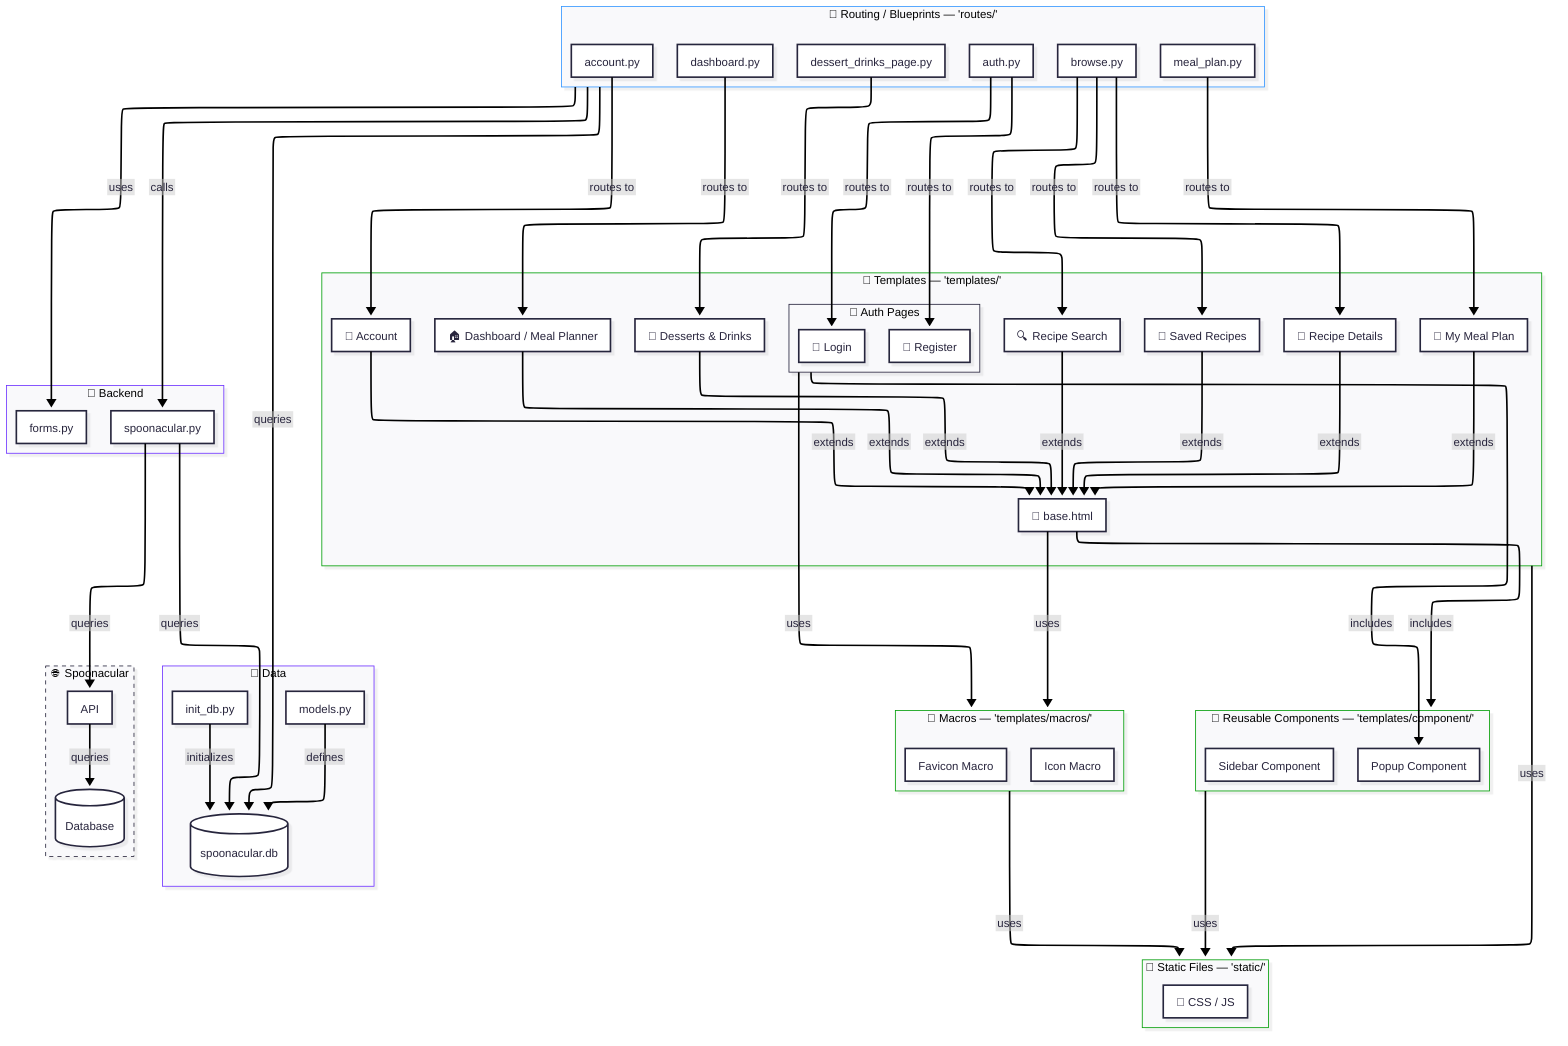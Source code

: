 ---
config:
  layout: elk
  theme: redux
  look: neo
  htmlLabels: false
  flowchart:
    htmlLabels: false
---

graph TD

%% ───────────────────────────────────────────────
%% STATIC FILES
%% ───────────────────────────────────────────────
subgraph Static["🧩 Static Files — 'static/'"]
    S1[📄 CSS / JS]
end

%% ───────────────────────────────────────────────
%% COMPONENTS & MACROS
%% ───────────────────────────────────────────────
subgraph Components["🧱 Reusable Components — 'templates/component/'"]
    C1[Sidebar Component]
    C2[Popup Component]
end

subgraph Macros["🔧 Macros — 'templates/macros/'"]
    M1[Favicon Macro]
    M2[Icon Macro]
end

%% ───────────────────────────────────────────────
%% TEMPLATES
%% ───────────────────────────────────────────────
subgraph Templates["📃 Templates — 'templates/'"]
    T1[📄 base.html]
    
    P2[🏠 Dashboard / Meal Planner]
    P3[🍰 Desserts & Drinks]
    P4[🔍 Recipe Search]
    P5[📌 Saved Recipes]
    P6[📖 Recipe Details]
    P7[📅 My Meal Plan]
    P8[👤 Account]
    
    subgraph AuthPages["🔐 Auth Pages"]
        P9[🔑 Login]
        P10[📝 Register]
    end
end

%% ───────────────────────────────────────────────
%% ROUTES
%% ───────────────────────────────────────────────
subgraph Routing["🧭 Routing / Blueprints — 'routes/'"]
    R2[dashboard.py]
    R6[meal_plan.py]
    R3[dessert_drinks_page.py]
    R4[browse.py]
    R7[auth.py]
    R8[account.py]
end

%% ───────────────────────────────────────────────
%% BACKEND
%% ───────────────────────────────────────────────
subgraph Backend["🔗 Backend"]
    B1[spoonacular.py]
    B2[forms.py]
end

%% ───────────────────────────────────────────────
%% DATA LAYER
%% ───────────────────────────────────────────────
subgraph Data["💾 Data"]
    D1[models.py]
    D2[init_db.py]
    D3[(spoonacular.db)]
end

%% ───────────────────────────────────────────────
%% Sponacular API
%% ───────────────────────────────────────────────
subgraph Spoonacular["🌐 Spoonacular"]
    A1[API]
    A2[(Database)]
end

%% ───────────────────────────────────────────────
%% RELATIONS
%% ───────────────────────────────────────────────

%% Routing to Pages
R2 -->|routes to| P2
R3 -->|routes to| P3
R4 -->|routes to| P4 & P5 & P6
R6 -->|routes to| P7
R7 -->|routes to| P9 & P10
R8 -->|routes to| P8

%% Page templates use base.html
P2 & P3 & P4 & P5 & P6 & P7 & P8 -->|extends| T1

%% base.html includes components and macros
T1 -->|includes| Components
T1 -->|uses| Macros

%% Auth pages use components and macros directly
AuthPages -->|includes| C2
AuthPages -->|uses| Macros

%% Static use
Templates & Components & Macros -->|uses| Static

%% Routing and Backend depend on DB
Routing -->|uses| B2
B1 & Routing -->|queries| D3
D1 -->|defines| D3
D2 -->|initializes| D3

%% Backend Access
Routing -->|calls| B1

%% API-Access
A1 -->|queries| A2
B1 -->|queries| A1

%% Stylized borders
style Spoonacular stroke-dasharray: 5 5
classDef routing stroke:#3396ff;
class Routing routing
classDef backend stroke:#6e33ff;
class Backend backend
class Data backend
classDef frontend stroke:#009e07;
class Templates frontend
class Components frontend
class Macros frontend
class Static frontend